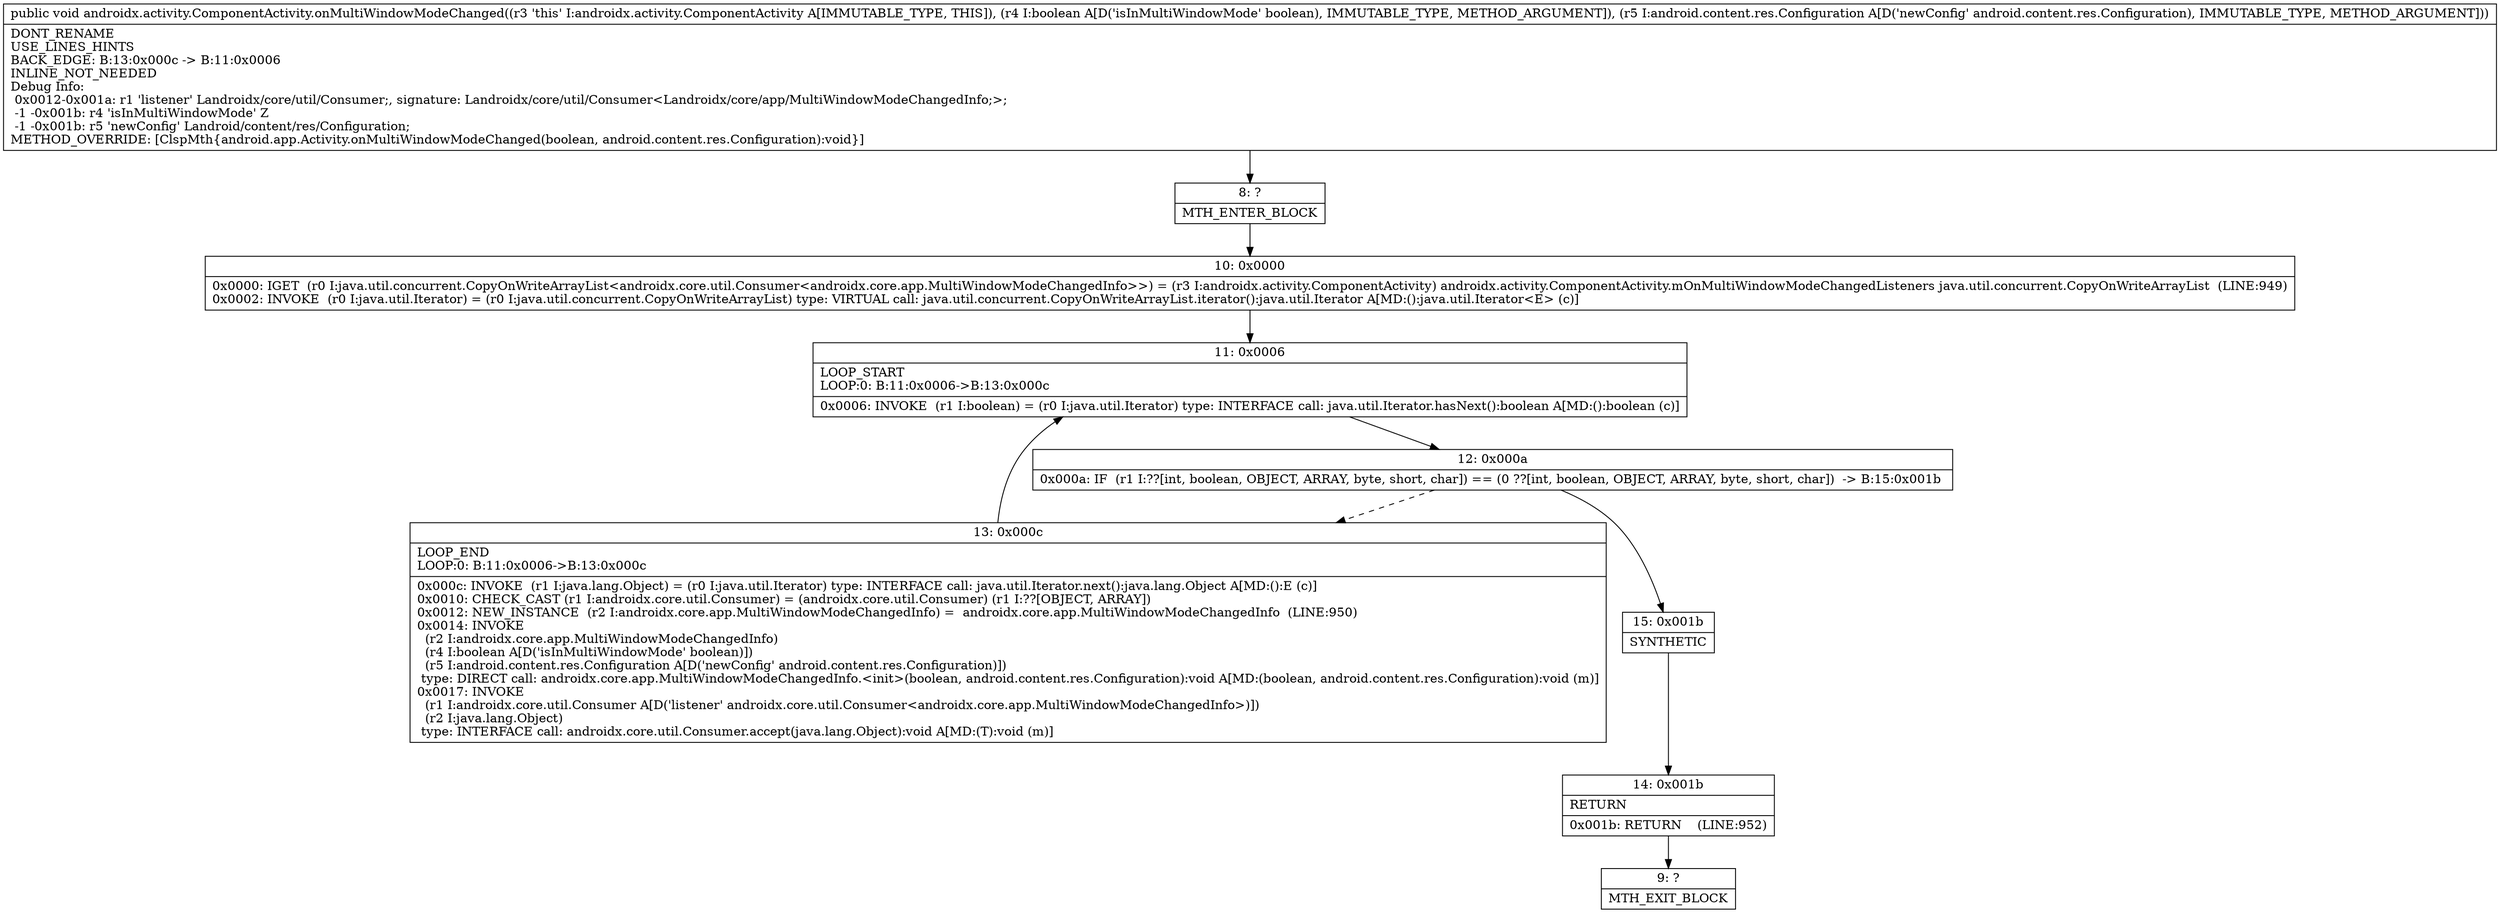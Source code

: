 digraph "CFG forandroidx.activity.ComponentActivity.onMultiWindowModeChanged(ZLandroid\/content\/res\/Configuration;)V" {
Node_8 [shape=record,label="{8\:\ ?|MTH_ENTER_BLOCK\l}"];
Node_10 [shape=record,label="{10\:\ 0x0000|0x0000: IGET  (r0 I:java.util.concurrent.CopyOnWriteArrayList\<androidx.core.util.Consumer\<androidx.core.app.MultiWindowModeChangedInfo\>\>) = (r3 I:androidx.activity.ComponentActivity) androidx.activity.ComponentActivity.mOnMultiWindowModeChangedListeners java.util.concurrent.CopyOnWriteArrayList  (LINE:949)\l0x0002: INVOKE  (r0 I:java.util.Iterator) = (r0 I:java.util.concurrent.CopyOnWriteArrayList) type: VIRTUAL call: java.util.concurrent.CopyOnWriteArrayList.iterator():java.util.Iterator A[MD:():java.util.Iterator\<E\> (c)]\l}"];
Node_11 [shape=record,label="{11\:\ 0x0006|LOOP_START\lLOOP:0: B:11:0x0006\-\>B:13:0x000c\l|0x0006: INVOKE  (r1 I:boolean) = (r0 I:java.util.Iterator) type: INTERFACE call: java.util.Iterator.hasNext():boolean A[MD:():boolean (c)]\l}"];
Node_12 [shape=record,label="{12\:\ 0x000a|0x000a: IF  (r1 I:??[int, boolean, OBJECT, ARRAY, byte, short, char]) == (0 ??[int, boolean, OBJECT, ARRAY, byte, short, char])  \-\> B:15:0x001b \l}"];
Node_13 [shape=record,label="{13\:\ 0x000c|LOOP_END\lLOOP:0: B:11:0x0006\-\>B:13:0x000c\l|0x000c: INVOKE  (r1 I:java.lang.Object) = (r0 I:java.util.Iterator) type: INTERFACE call: java.util.Iterator.next():java.lang.Object A[MD:():E (c)]\l0x0010: CHECK_CAST (r1 I:androidx.core.util.Consumer) = (androidx.core.util.Consumer) (r1 I:??[OBJECT, ARRAY]) \l0x0012: NEW_INSTANCE  (r2 I:androidx.core.app.MultiWindowModeChangedInfo) =  androidx.core.app.MultiWindowModeChangedInfo  (LINE:950)\l0x0014: INVOKE  \l  (r2 I:androidx.core.app.MultiWindowModeChangedInfo)\l  (r4 I:boolean A[D('isInMultiWindowMode' boolean)])\l  (r5 I:android.content.res.Configuration A[D('newConfig' android.content.res.Configuration)])\l type: DIRECT call: androidx.core.app.MultiWindowModeChangedInfo.\<init\>(boolean, android.content.res.Configuration):void A[MD:(boolean, android.content.res.Configuration):void (m)]\l0x0017: INVOKE  \l  (r1 I:androidx.core.util.Consumer A[D('listener' androidx.core.util.Consumer\<androidx.core.app.MultiWindowModeChangedInfo\>)])\l  (r2 I:java.lang.Object)\l type: INTERFACE call: androidx.core.util.Consumer.accept(java.lang.Object):void A[MD:(T):void (m)]\l}"];
Node_15 [shape=record,label="{15\:\ 0x001b|SYNTHETIC\l}"];
Node_14 [shape=record,label="{14\:\ 0x001b|RETURN\l|0x001b: RETURN    (LINE:952)\l}"];
Node_9 [shape=record,label="{9\:\ ?|MTH_EXIT_BLOCK\l}"];
MethodNode[shape=record,label="{public void androidx.activity.ComponentActivity.onMultiWindowModeChanged((r3 'this' I:androidx.activity.ComponentActivity A[IMMUTABLE_TYPE, THIS]), (r4 I:boolean A[D('isInMultiWindowMode' boolean), IMMUTABLE_TYPE, METHOD_ARGUMENT]), (r5 I:android.content.res.Configuration A[D('newConfig' android.content.res.Configuration), IMMUTABLE_TYPE, METHOD_ARGUMENT]))  | DONT_RENAME\lUSE_LINES_HINTS\lBACK_EDGE: B:13:0x000c \-\> B:11:0x0006\lINLINE_NOT_NEEDED\lDebug Info:\l  0x0012\-0x001a: r1 'listener' Landroidx\/core\/util\/Consumer;, signature: Landroidx\/core\/util\/Consumer\<Landroidx\/core\/app\/MultiWindowModeChangedInfo;\>;\l  \-1 \-0x001b: r4 'isInMultiWindowMode' Z\l  \-1 \-0x001b: r5 'newConfig' Landroid\/content\/res\/Configuration;\lMETHOD_OVERRIDE: [ClspMth\{android.app.Activity.onMultiWindowModeChanged(boolean, android.content.res.Configuration):void\}]\l}"];
MethodNode -> Node_8;Node_8 -> Node_10;
Node_10 -> Node_11;
Node_11 -> Node_12;
Node_12 -> Node_13[style=dashed];
Node_12 -> Node_15;
Node_13 -> Node_11;
Node_15 -> Node_14;
Node_14 -> Node_9;
}


